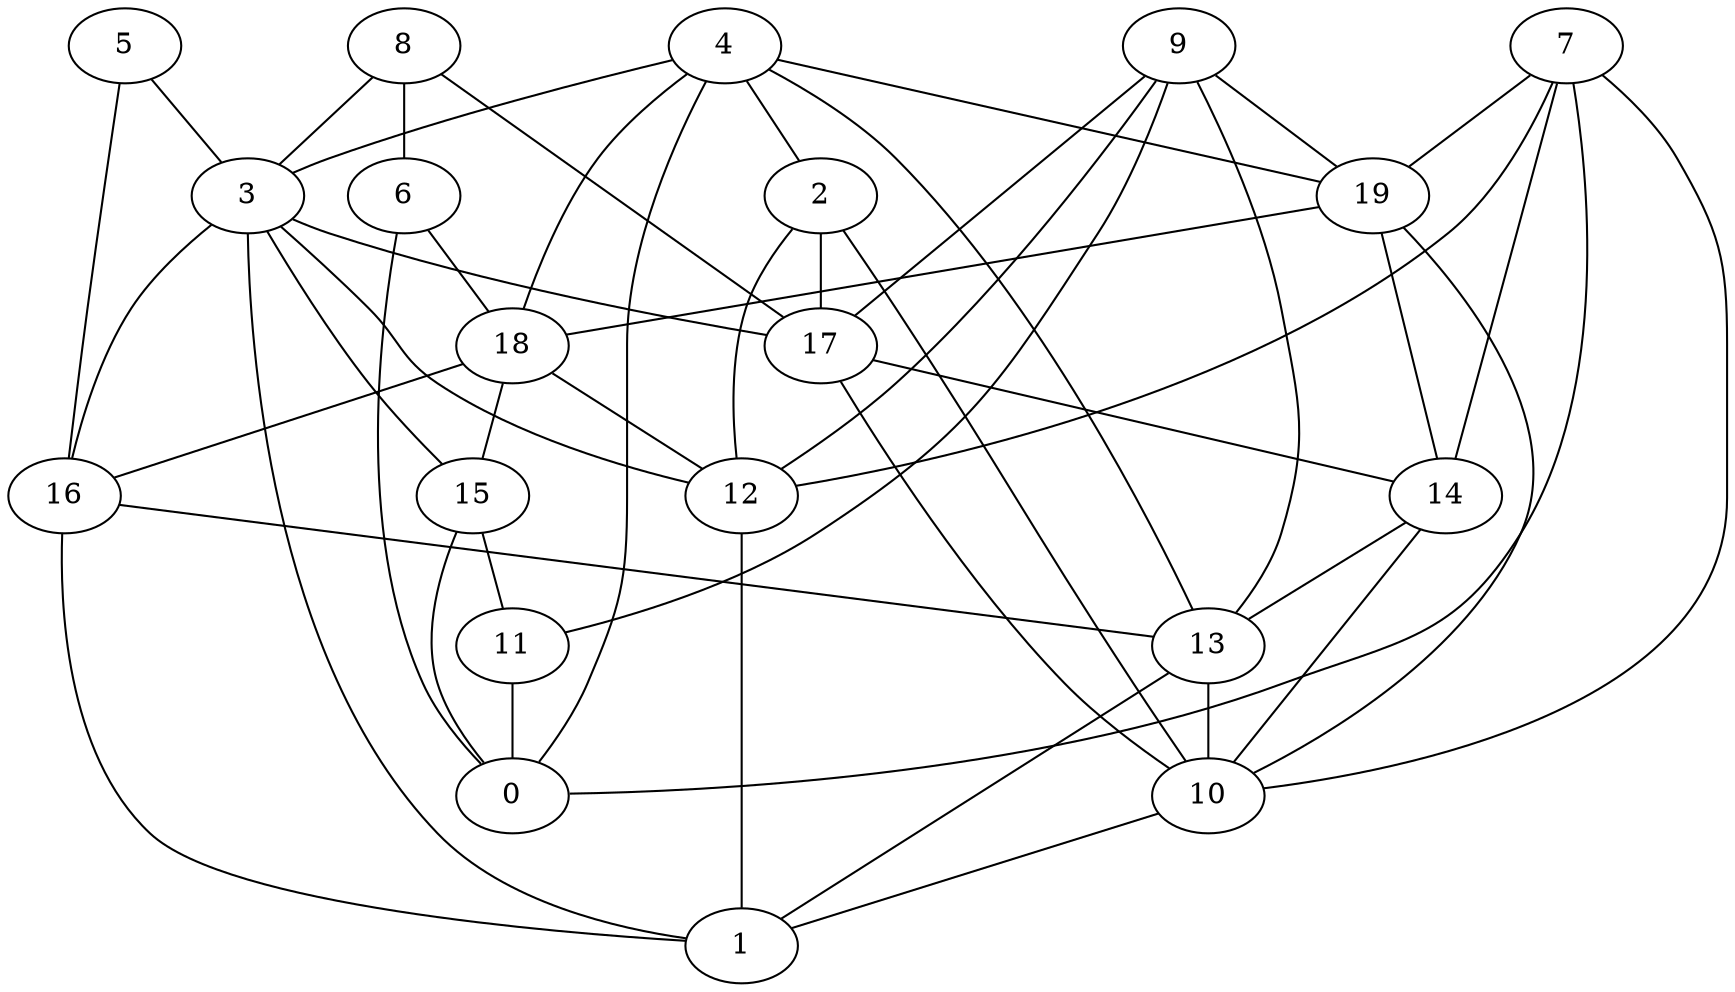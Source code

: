 digraph GG_graph {

subgraph G_graph {
edge [color = black]
"8" -> "6" [dir = none]
"8" -> "3" [dir = none]
"8" -> "17" [dir = none]
"14" -> "13" [dir = none]
"14" -> "10" [dir = none]
"2" -> "17" [dir = none]
"4" -> "0" [dir = none]
"4" -> "13" [dir = none]
"4" -> "18" [dir = none]
"4" -> "3" [dir = none]
"4" -> "19" [dir = none]
"4" -> "2" [dir = none]
"5" -> "3" [dir = none]
"5" -> "16" [dir = none]
"3" -> "17" [dir = none]
"3" -> "15" [dir = none]
"3" -> "1" [dir = none]
"3" -> "16" [dir = none]
"16" -> "1" [dir = none]
"16" -> "13" [dir = none]
"19" -> "18" [dir = none]
"19" -> "10" [dir = none]
"6" -> "0" [dir = none]
"9" -> "11" [dir = none]
"9" -> "13" [dir = none]
"9" -> "12" [dir = none]
"10" -> "1" [dir = none]
"13" -> "10" [dir = none]
"13" -> "1" [dir = none]
"15" -> "0" [dir = none]
"15" -> "11" [dir = none]
"17" -> "10" [dir = none]
"7" -> "0" [dir = none]
"7" -> "19" [dir = none]
"18" -> "16" [dir = none]
"18" -> "12" [dir = none]
"18" -> "15" [dir = none]
"12" -> "1" [dir = none]
"2" -> "12" [dir = none]
"3" -> "12" [dir = none]
"7" -> "10" [dir = none]
"9" -> "19" [dir = none]
"2" -> "10" [dir = none]
"7" -> "12" [dir = none]
"17" -> "14" [dir = none]
"11" -> "0" [dir = none]
"7" -> "14" [dir = none]
"6" -> "18" [dir = none]
"19" -> "14" [dir = none]
"9" -> "17" [dir = none]
}

}
